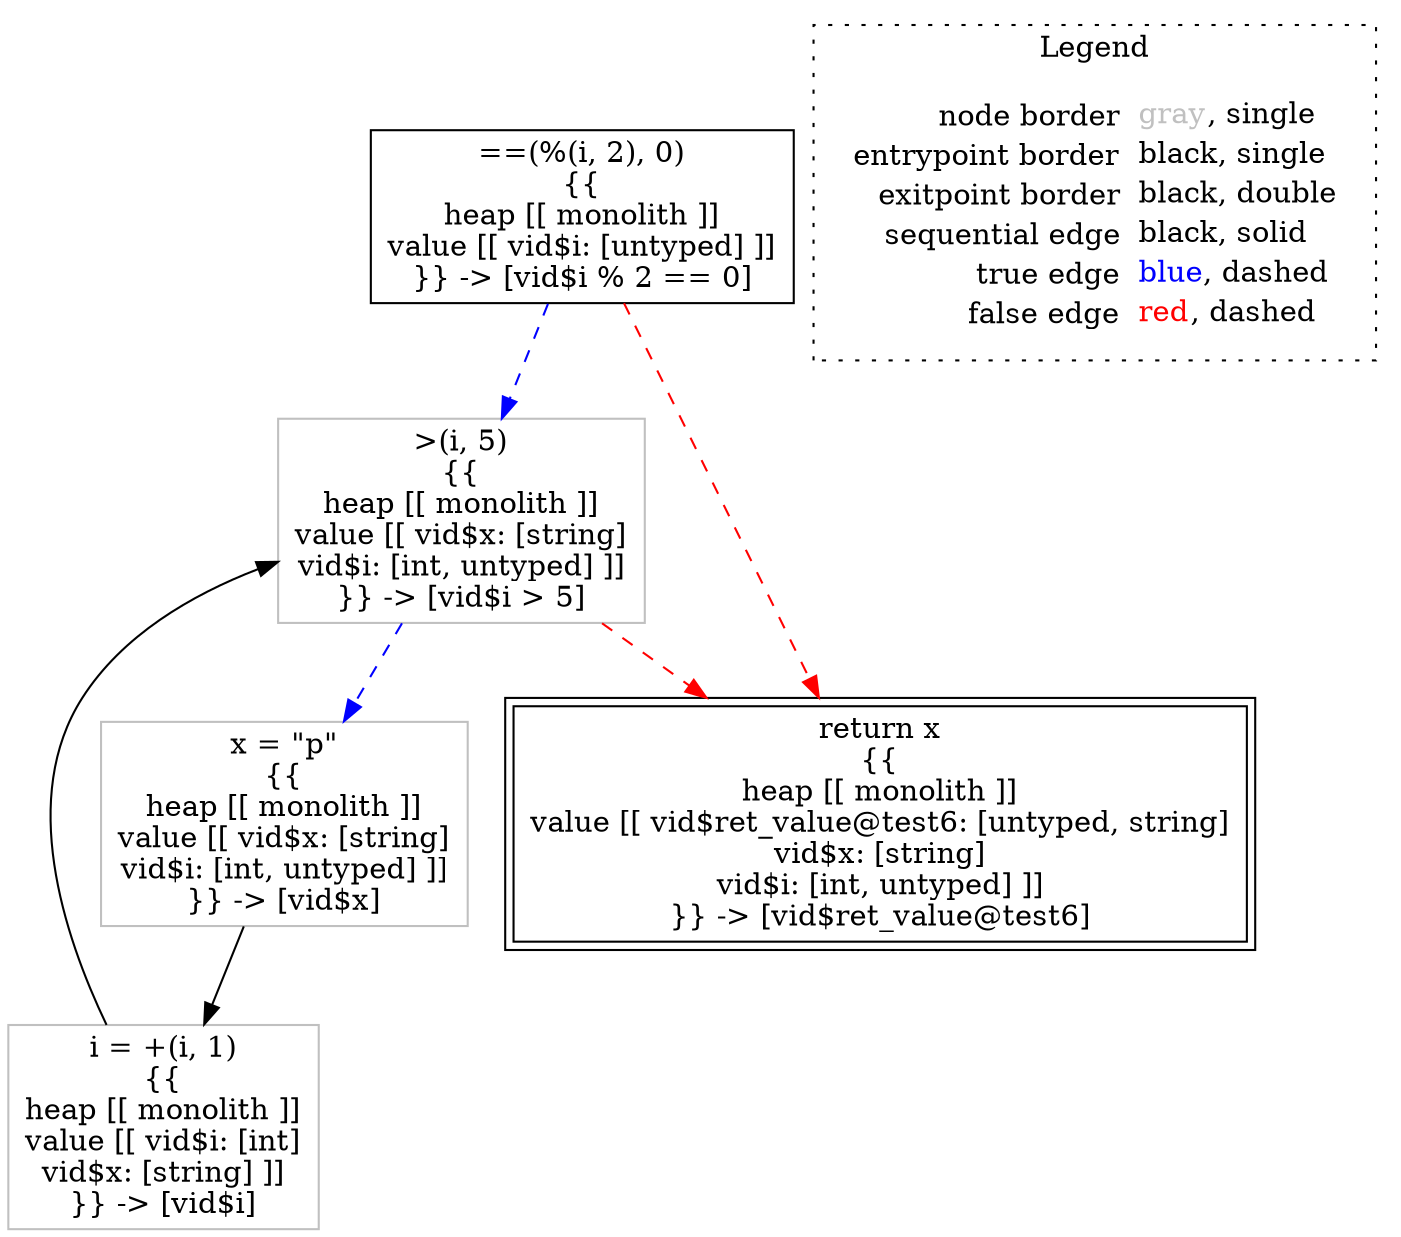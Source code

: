 digraph {
	"node0" [shape="rect",color="black",label=<==(%(i, 2), 0)<BR/>{{<BR/>heap [[ monolith ]]<BR/>value [[ vid$i: [untyped] ]]<BR/>}} -&gt; [vid$i % 2 == 0]>];
	"node1" [shape="rect",color="gray",label=<x = &quot;p&quot;<BR/>{{<BR/>heap [[ monolith ]]<BR/>value [[ vid$x: [string]<BR/>vid$i: [int, untyped] ]]<BR/>}} -&gt; [vid$x]>];
	"node2" [shape="rect",color="gray",label=<i = +(i, 1)<BR/>{{<BR/>heap [[ monolith ]]<BR/>value [[ vid$i: [int]<BR/>vid$x: [string] ]]<BR/>}} -&gt; [vid$i]>];
	"node3" [shape="rect",color="gray",label=<&gt;(i, 5)<BR/>{{<BR/>heap [[ monolith ]]<BR/>value [[ vid$x: [string]<BR/>vid$i: [int, untyped] ]]<BR/>}} -&gt; [vid$i &gt; 5]>];
	"node4" [shape="rect",color="black",peripheries="2",label=<return x<BR/>{{<BR/>heap [[ monolith ]]<BR/>value [[ vid$ret_value@test6: [untyped, string]<BR/>vid$x: [string]<BR/>vid$i: [int, untyped] ]]<BR/>}} -&gt; [vid$ret_value@test6]>];
	"node1" -> "node2" [color="black"];
	"node2" -> "node3" [color="black"];
	"node0" -> "node3" [color="blue",style="dashed"];
	"node0" -> "node4" [color="red",style="dashed"];
	"node3" -> "node1" [color="blue",style="dashed"];
	"node3" -> "node4" [color="red",style="dashed"];
subgraph cluster_legend {
	label="Legend";
	style=dotted;
	node [shape=plaintext];
	"legend" [label=<<table border="0" cellpadding="2" cellspacing="0" cellborder="0"><tr><td align="right">node border&nbsp;</td><td align="left"><font color="gray">gray</font>, single</td></tr><tr><td align="right">entrypoint border&nbsp;</td><td align="left"><font color="black">black</font>, single</td></tr><tr><td align="right">exitpoint border&nbsp;</td><td align="left"><font color="black">black</font>, double</td></tr><tr><td align="right">sequential edge&nbsp;</td><td align="left"><font color="black">black</font>, solid</td></tr><tr><td align="right">true edge&nbsp;</td><td align="left"><font color="blue">blue</font>, dashed</td></tr><tr><td align="right">false edge&nbsp;</td><td align="left"><font color="red">red</font>, dashed</td></tr></table>>];
}

}

